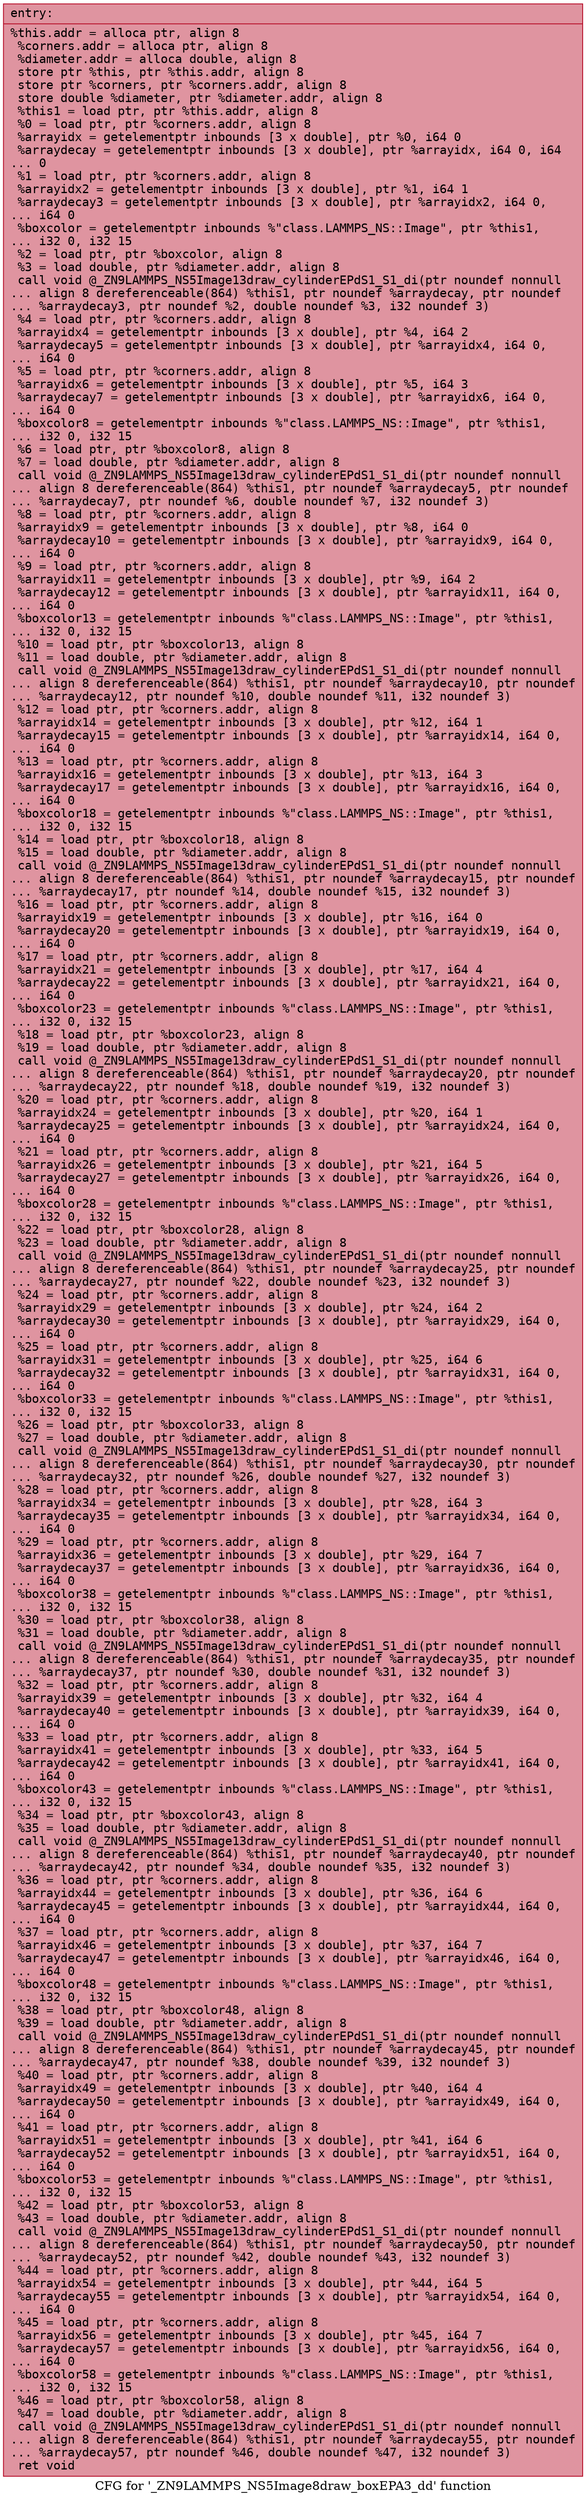 digraph "CFG for '_ZN9LAMMPS_NS5Image8draw_boxEPA3_dd' function" {
	label="CFG for '_ZN9LAMMPS_NS5Image8draw_boxEPA3_dd' function";

	Node0x55d95319e0c0 [shape=record,color="#b70d28ff", style=filled, fillcolor="#b70d2870" fontname="Courier",label="{entry:\l|  %this.addr = alloca ptr, align 8\l  %corners.addr = alloca ptr, align 8\l  %diameter.addr = alloca double, align 8\l  store ptr %this, ptr %this.addr, align 8\l  store ptr %corners, ptr %corners.addr, align 8\l  store double %diameter, ptr %diameter.addr, align 8\l  %this1 = load ptr, ptr %this.addr, align 8\l  %0 = load ptr, ptr %corners.addr, align 8\l  %arrayidx = getelementptr inbounds [3 x double], ptr %0, i64 0\l  %arraydecay = getelementptr inbounds [3 x double], ptr %arrayidx, i64 0, i64\l... 0\l  %1 = load ptr, ptr %corners.addr, align 8\l  %arrayidx2 = getelementptr inbounds [3 x double], ptr %1, i64 1\l  %arraydecay3 = getelementptr inbounds [3 x double], ptr %arrayidx2, i64 0,\l... i64 0\l  %boxcolor = getelementptr inbounds %\"class.LAMMPS_NS::Image\", ptr %this1,\l... i32 0, i32 15\l  %2 = load ptr, ptr %boxcolor, align 8\l  %3 = load double, ptr %diameter.addr, align 8\l  call void @_ZN9LAMMPS_NS5Image13draw_cylinderEPdS1_S1_di(ptr noundef nonnull\l... align 8 dereferenceable(864) %this1, ptr noundef %arraydecay, ptr noundef\l... %arraydecay3, ptr noundef %2, double noundef %3, i32 noundef 3)\l  %4 = load ptr, ptr %corners.addr, align 8\l  %arrayidx4 = getelementptr inbounds [3 x double], ptr %4, i64 2\l  %arraydecay5 = getelementptr inbounds [3 x double], ptr %arrayidx4, i64 0,\l... i64 0\l  %5 = load ptr, ptr %corners.addr, align 8\l  %arrayidx6 = getelementptr inbounds [3 x double], ptr %5, i64 3\l  %arraydecay7 = getelementptr inbounds [3 x double], ptr %arrayidx6, i64 0,\l... i64 0\l  %boxcolor8 = getelementptr inbounds %\"class.LAMMPS_NS::Image\", ptr %this1,\l... i32 0, i32 15\l  %6 = load ptr, ptr %boxcolor8, align 8\l  %7 = load double, ptr %diameter.addr, align 8\l  call void @_ZN9LAMMPS_NS5Image13draw_cylinderEPdS1_S1_di(ptr noundef nonnull\l... align 8 dereferenceable(864) %this1, ptr noundef %arraydecay5, ptr noundef\l... %arraydecay7, ptr noundef %6, double noundef %7, i32 noundef 3)\l  %8 = load ptr, ptr %corners.addr, align 8\l  %arrayidx9 = getelementptr inbounds [3 x double], ptr %8, i64 0\l  %arraydecay10 = getelementptr inbounds [3 x double], ptr %arrayidx9, i64 0,\l... i64 0\l  %9 = load ptr, ptr %corners.addr, align 8\l  %arrayidx11 = getelementptr inbounds [3 x double], ptr %9, i64 2\l  %arraydecay12 = getelementptr inbounds [3 x double], ptr %arrayidx11, i64 0,\l... i64 0\l  %boxcolor13 = getelementptr inbounds %\"class.LAMMPS_NS::Image\", ptr %this1,\l... i32 0, i32 15\l  %10 = load ptr, ptr %boxcolor13, align 8\l  %11 = load double, ptr %diameter.addr, align 8\l  call void @_ZN9LAMMPS_NS5Image13draw_cylinderEPdS1_S1_di(ptr noundef nonnull\l... align 8 dereferenceable(864) %this1, ptr noundef %arraydecay10, ptr noundef\l... %arraydecay12, ptr noundef %10, double noundef %11, i32 noundef 3)\l  %12 = load ptr, ptr %corners.addr, align 8\l  %arrayidx14 = getelementptr inbounds [3 x double], ptr %12, i64 1\l  %arraydecay15 = getelementptr inbounds [3 x double], ptr %arrayidx14, i64 0,\l... i64 0\l  %13 = load ptr, ptr %corners.addr, align 8\l  %arrayidx16 = getelementptr inbounds [3 x double], ptr %13, i64 3\l  %arraydecay17 = getelementptr inbounds [3 x double], ptr %arrayidx16, i64 0,\l... i64 0\l  %boxcolor18 = getelementptr inbounds %\"class.LAMMPS_NS::Image\", ptr %this1,\l... i32 0, i32 15\l  %14 = load ptr, ptr %boxcolor18, align 8\l  %15 = load double, ptr %diameter.addr, align 8\l  call void @_ZN9LAMMPS_NS5Image13draw_cylinderEPdS1_S1_di(ptr noundef nonnull\l... align 8 dereferenceable(864) %this1, ptr noundef %arraydecay15, ptr noundef\l... %arraydecay17, ptr noundef %14, double noundef %15, i32 noundef 3)\l  %16 = load ptr, ptr %corners.addr, align 8\l  %arrayidx19 = getelementptr inbounds [3 x double], ptr %16, i64 0\l  %arraydecay20 = getelementptr inbounds [3 x double], ptr %arrayidx19, i64 0,\l... i64 0\l  %17 = load ptr, ptr %corners.addr, align 8\l  %arrayidx21 = getelementptr inbounds [3 x double], ptr %17, i64 4\l  %arraydecay22 = getelementptr inbounds [3 x double], ptr %arrayidx21, i64 0,\l... i64 0\l  %boxcolor23 = getelementptr inbounds %\"class.LAMMPS_NS::Image\", ptr %this1,\l... i32 0, i32 15\l  %18 = load ptr, ptr %boxcolor23, align 8\l  %19 = load double, ptr %diameter.addr, align 8\l  call void @_ZN9LAMMPS_NS5Image13draw_cylinderEPdS1_S1_di(ptr noundef nonnull\l... align 8 dereferenceable(864) %this1, ptr noundef %arraydecay20, ptr noundef\l... %arraydecay22, ptr noundef %18, double noundef %19, i32 noundef 3)\l  %20 = load ptr, ptr %corners.addr, align 8\l  %arrayidx24 = getelementptr inbounds [3 x double], ptr %20, i64 1\l  %arraydecay25 = getelementptr inbounds [3 x double], ptr %arrayidx24, i64 0,\l... i64 0\l  %21 = load ptr, ptr %corners.addr, align 8\l  %arrayidx26 = getelementptr inbounds [3 x double], ptr %21, i64 5\l  %arraydecay27 = getelementptr inbounds [3 x double], ptr %arrayidx26, i64 0,\l... i64 0\l  %boxcolor28 = getelementptr inbounds %\"class.LAMMPS_NS::Image\", ptr %this1,\l... i32 0, i32 15\l  %22 = load ptr, ptr %boxcolor28, align 8\l  %23 = load double, ptr %diameter.addr, align 8\l  call void @_ZN9LAMMPS_NS5Image13draw_cylinderEPdS1_S1_di(ptr noundef nonnull\l... align 8 dereferenceable(864) %this1, ptr noundef %arraydecay25, ptr noundef\l... %arraydecay27, ptr noundef %22, double noundef %23, i32 noundef 3)\l  %24 = load ptr, ptr %corners.addr, align 8\l  %arrayidx29 = getelementptr inbounds [3 x double], ptr %24, i64 2\l  %arraydecay30 = getelementptr inbounds [3 x double], ptr %arrayidx29, i64 0,\l... i64 0\l  %25 = load ptr, ptr %corners.addr, align 8\l  %arrayidx31 = getelementptr inbounds [3 x double], ptr %25, i64 6\l  %arraydecay32 = getelementptr inbounds [3 x double], ptr %arrayidx31, i64 0,\l... i64 0\l  %boxcolor33 = getelementptr inbounds %\"class.LAMMPS_NS::Image\", ptr %this1,\l... i32 0, i32 15\l  %26 = load ptr, ptr %boxcolor33, align 8\l  %27 = load double, ptr %diameter.addr, align 8\l  call void @_ZN9LAMMPS_NS5Image13draw_cylinderEPdS1_S1_di(ptr noundef nonnull\l... align 8 dereferenceable(864) %this1, ptr noundef %arraydecay30, ptr noundef\l... %arraydecay32, ptr noundef %26, double noundef %27, i32 noundef 3)\l  %28 = load ptr, ptr %corners.addr, align 8\l  %arrayidx34 = getelementptr inbounds [3 x double], ptr %28, i64 3\l  %arraydecay35 = getelementptr inbounds [3 x double], ptr %arrayidx34, i64 0,\l... i64 0\l  %29 = load ptr, ptr %corners.addr, align 8\l  %arrayidx36 = getelementptr inbounds [3 x double], ptr %29, i64 7\l  %arraydecay37 = getelementptr inbounds [3 x double], ptr %arrayidx36, i64 0,\l... i64 0\l  %boxcolor38 = getelementptr inbounds %\"class.LAMMPS_NS::Image\", ptr %this1,\l... i32 0, i32 15\l  %30 = load ptr, ptr %boxcolor38, align 8\l  %31 = load double, ptr %diameter.addr, align 8\l  call void @_ZN9LAMMPS_NS5Image13draw_cylinderEPdS1_S1_di(ptr noundef nonnull\l... align 8 dereferenceable(864) %this1, ptr noundef %arraydecay35, ptr noundef\l... %arraydecay37, ptr noundef %30, double noundef %31, i32 noundef 3)\l  %32 = load ptr, ptr %corners.addr, align 8\l  %arrayidx39 = getelementptr inbounds [3 x double], ptr %32, i64 4\l  %arraydecay40 = getelementptr inbounds [3 x double], ptr %arrayidx39, i64 0,\l... i64 0\l  %33 = load ptr, ptr %corners.addr, align 8\l  %arrayidx41 = getelementptr inbounds [3 x double], ptr %33, i64 5\l  %arraydecay42 = getelementptr inbounds [3 x double], ptr %arrayidx41, i64 0,\l... i64 0\l  %boxcolor43 = getelementptr inbounds %\"class.LAMMPS_NS::Image\", ptr %this1,\l... i32 0, i32 15\l  %34 = load ptr, ptr %boxcolor43, align 8\l  %35 = load double, ptr %diameter.addr, align 8\l  call void @_ZN9LAMMPS_NS5Image13draw_cylinderEPdS1_S1_di(ptr noundef nonnull\l... align 8 dereferenceable(864) %this1, ptr noundef %arraydecay40, ptr noundef\l... %arraydecay42, ptr noundef %34, double noundef %35, i32 noundef 3)\l  %36 = load ptr, ptr %corners.addr, align 8\l  %arrayidx44 = getelementptr inbounds [3 x double], ptr %36, i64 6\l  %arraydecay45 = getelementptr inbounds [3 x double], ptr %arrayidx44, i64 0,\l... i64 0\l  %37 = load ptr, ptr %corners.addr, align 8\l  %arrayidx46 = getelementptr inbounds [3 x double], ptr %37, i64 7\l  %arraydecay47 = getelementptr inbounds [3 x double], ptr %arrayidx46, i64 0,\l... i64 0\l  %boxcolor48 = getelementptr inbounds %\"class.LAMMPS_NS::Image\", ptr %this1,\l... i32 0, i32 15\l  %38 = load ptr, ptr %boxcolor48, align 8\l  %39 = load double, ptr %diameter.addr, align 8\l  call void @_ZN9LAMMPS_NS5Image13draw_cylinderEPdS1_S1_di(ptr noundef nonnull\l... align 8 dereferenceable(864) %this1, ptr noundef %arraydecay45, ptr noundef\l... %arraydecay47, ptr noundef %38, double noundef %39, i32 noundef 3)\l  %40 = load ptr, ptr %corners.addr, align 8\l  %arrayidx49 = getelementptr inbounds [3 x double], ptr %40, i64 4\l  %arraydecay50 = getelementptr inbounds [3 x double], ptr %arrayidx49, i64 0,\l... i64 0\l  %41 = load ptr, ptr %corners.addr, align 8\l  %arrayidx51 = getelementptr inbounds [3 x double], ptr %41, i64 6\l  %arraydecay52 = getelementptr inbounds [3 x double], ptr %arrayidx51, i64 0,\l... i64 0\l  %boxcolor53 = getelementptr inbounds %\"class.LAMMPS_NS::Image\", ptr %this1,\l... i32 0, i32 15\l  %42 = load ptr, ptr %boxcolor53, align 8\l  %43 = load double, ptr %diameter.addr, align 8\l  call void @_ZN9LAMMPS_NS5Image13draw_cylinderEPdS1_S1_di(ptr noundef nonnull\l... align 8 dereferenceable(864) %this1, ptr noundef %arraydecay50, ptr noundef\l... %arraydecay52, ptr noundef %42, double noundef %43, i32 noundef 3)\l  %44 = load ptr, ptr %corners.addr, align 8\l  %arrayidx54 = getelementptr inbounds [3 x double], ptr %44, i64 5\l  %arraydecay55 = getelementptr inbounds [3 x double], ptr %arrayidx54, i64 0,\l... i64 0\l  %45 = load ptr, ptr %corners.addr, align 8\l  %arrayidx56 = getelementptr inbounds [3 x double], ptr %45, i64 7\l  %arraydecay57 = getelementptr inbounds [3 x double], ptr %arrayidx56, i64 0,\l... i64 0\l  %boxcolor58 = getelementptr inbounds %\"class.LAMMPS_NS::Image\", ptr %this1,\l... i32 0, i32 15\l  %46 = load ptr, ptr %boxcolor58, align 8\l  %47 = load double, ptr %diameter.addr, align 8\l  call void @_ZN9LAMMPS_NS5Image13draw_cylinderEPdS1_S1_di(ptr noundef nonnull\l... align 8 dereferenceable(864) %this1, ptr noundef %arraydecay55, ptr noundef\l... %arraydecay57, ptr noundef %46, double noundef %47, i32 noundef 3)\l  ret void\l}"];
}
